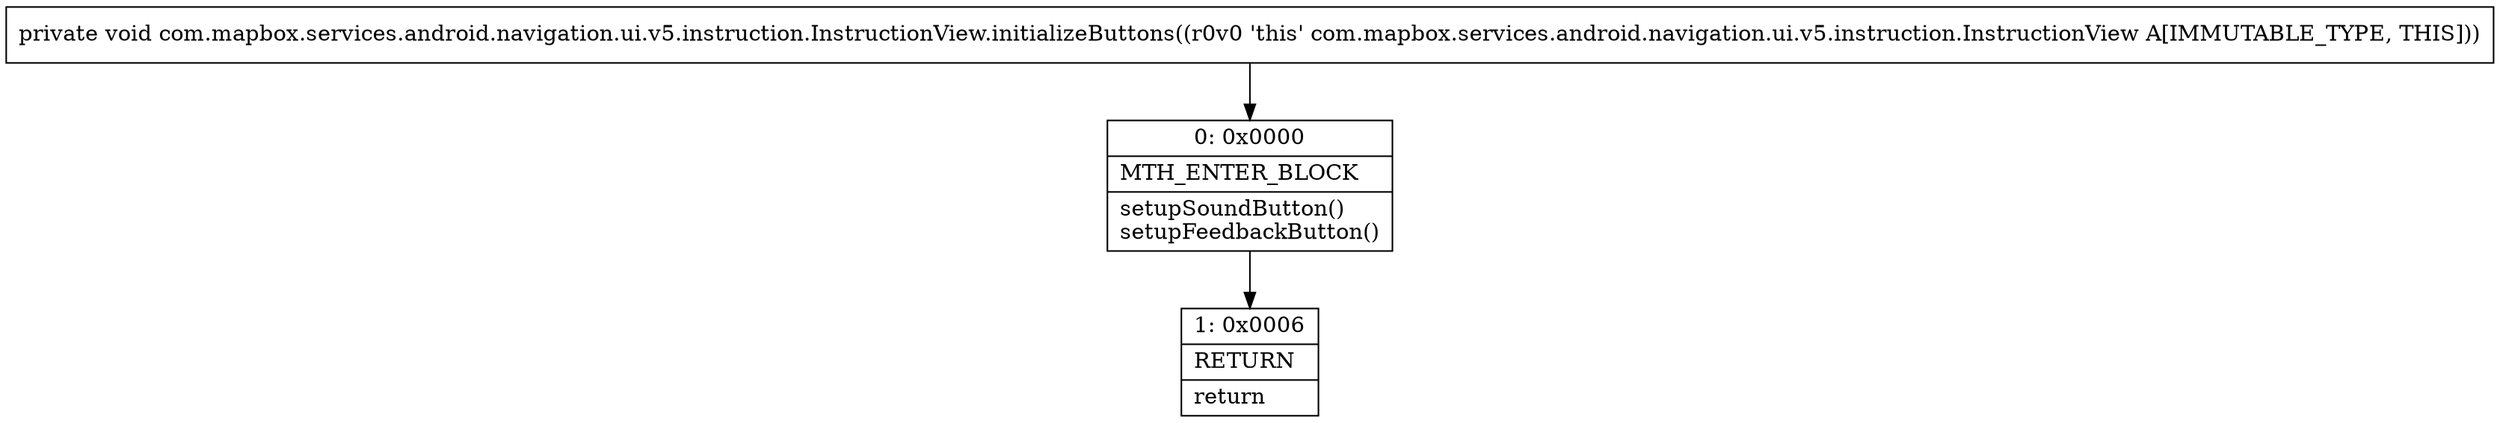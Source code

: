 digraph "CFG forcom.mapbox.services.android.navigation.ui.v5.instruction.InstructionView.initializeButtons()V" {
Node_0 [shape=record,label="{0\:\ 0x0000|MTH_ENTER_BLOCK\l|setupSoundButton()\lsetupFeedbackButton()\l}"];
Node_1 [shape=record,label="{1\:\ 0x0006|RETURN\l|return\l}"];
MethodNode[shape=record,label="{private void com.mapbox.services.android.navigation.ui.v5.instruction.InstructionView.initializeButtons((r0v0 'this' com.mapbox.services.android.navigation.ui.v5.instruction.InstructionView A[IMMUTABLE_TYPE, THIS])) }"];
MethodNode -> Node_0;
Node_0 -> Node_1;
}

